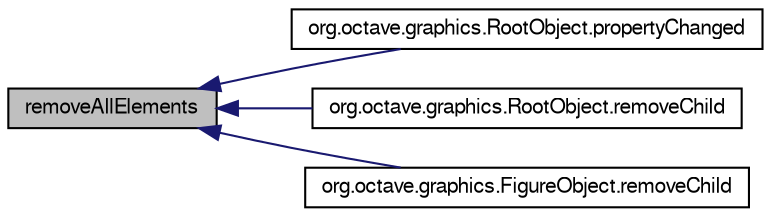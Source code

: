 digraph G
{
  edge [fontname="FreeSans",fontsize="10",labelfontname="FreeSans",labelfontsize="10"];
  node [fontname="FreeSans",fontsize="10",shape=record];
  rankdir="LR";
  Node1 [label="removeAllElements",height=0.2,width=0.4,color="black", fillcolor="grey75", style="filled" fontcolor="black"];
  Node1 -> Node2 [dir="back",color="midnightblue",fontsize="10",style="solid",fontname="FreeSans"];
  Node2 [label="org.octave.graphics.RootObject.propertyChanged",height=0.2,width=0.4,color="black", fillcolor="white", style="filled",URL="$classorg_1_1octave_1_1graphics_1_1_root_object.html#a15b63fbbc7c3a7ad69eb51e60232e1cb"];
  Node1 -> Node3 [dir="back",color="midnightblue",fontsize="10",style="solid",fontname="FreeSans"];
  Node3 [label="org.octave.graphics.RootObject.removeChild",height=0.2,width=0.4,color="black", fillcolor="white", style="filled",URL="$classorg_1_1octave_1_1graphics_1_1_root_object.html#affde818e58d4c9210b1519dd5cab6ebc"];
  Node1 -> Node4 [dir="back",color="midnightblue",fontsize="10",style="solid",fontname="FreeSans"];
  Node4 [label="org.octave.graphics.FigureObject.removeChild",height=0.2,width=0.4,color="black", fillcolor="white", style="filled",URL="$classorg_1_1octave_1_1graphics_1_1_figure_object.html#affde818e58d4c9210b1519dd5cab6ebc"];
}
